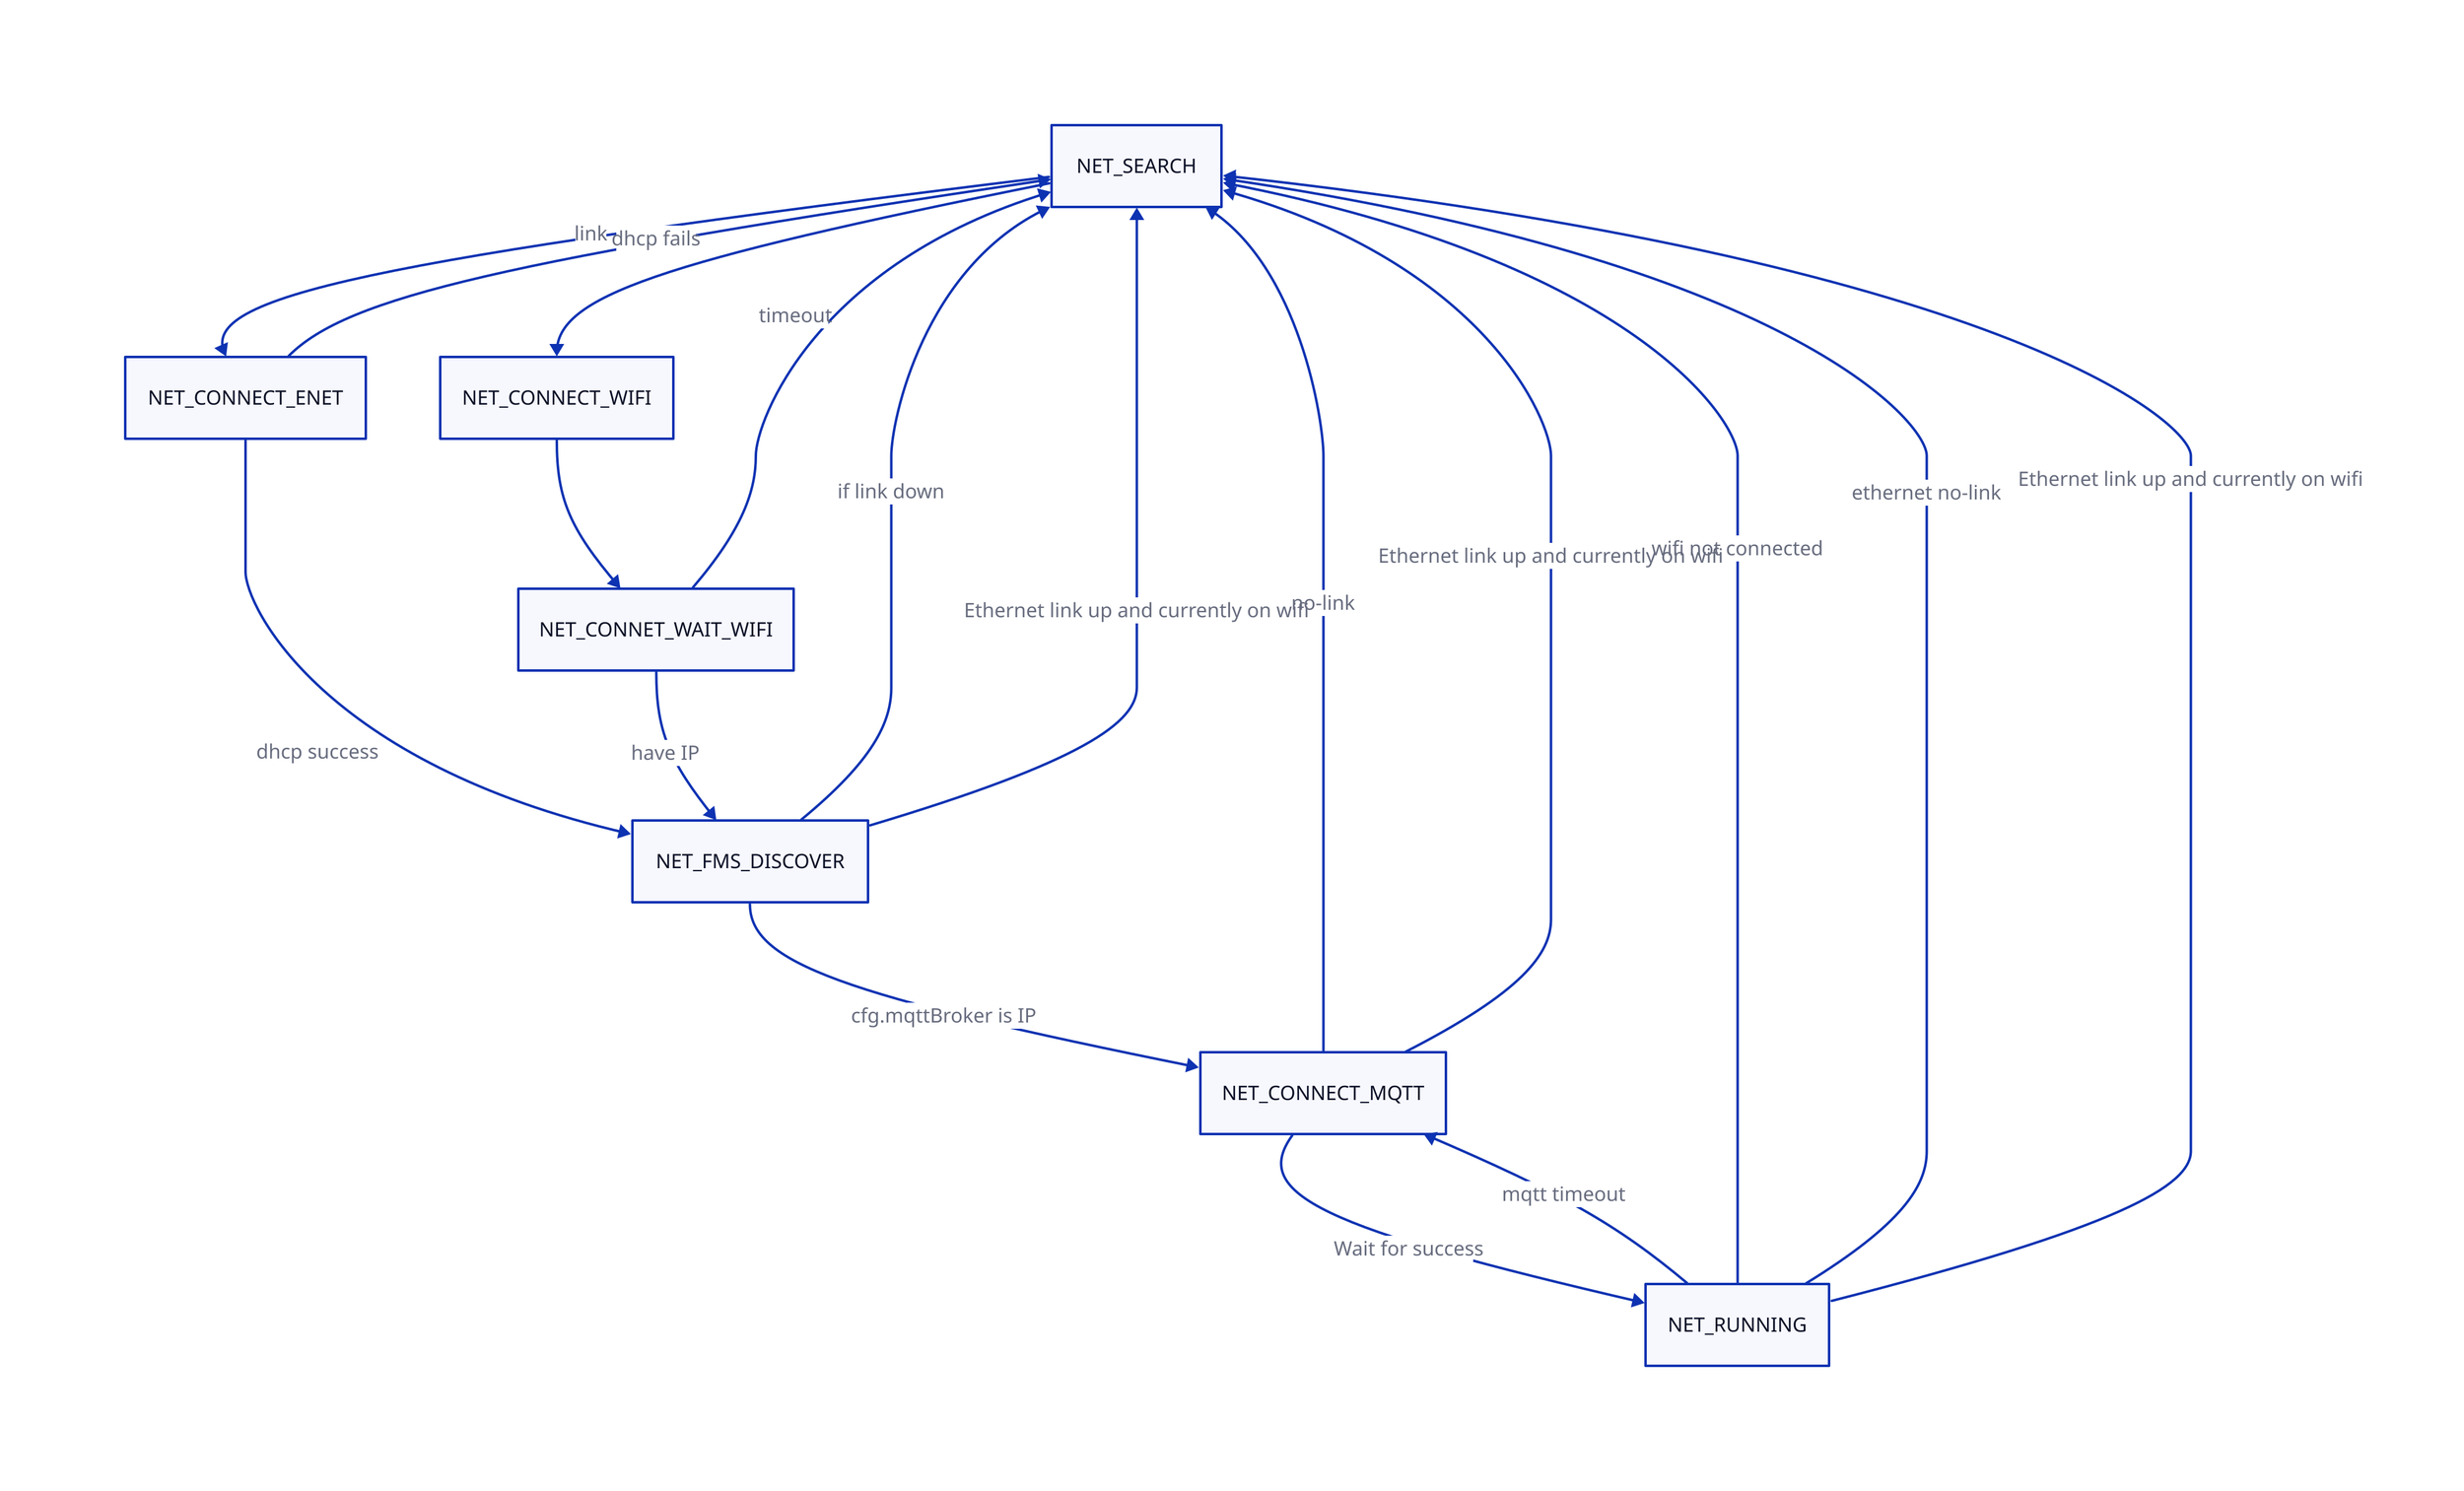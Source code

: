 NET_SEARCH
NET_CONNECT_ENET
NET_CONNECT_WIFI
NET_CONNET_WAIT_WIFI
NET_FMS_DISCOVER
NET_CONNECT_MQTT
NET_RUNNING


NET_SEARCH -> NET_CONNECT_ENET : link
NET_CONNECT_ENET -> NET_SEARCH : dhcp fails
NET_CONNECT_ENET -> NET_FMS_DISCOVER : dhcp success
NET_SEARCH -> NET_CONNECT_WIFI -> NET_CONNET_WAIT_WIFI
NET_CONNET_WAIT_WIFI -> NET_FMS_DISCOVER : have IP
NET_FMS_DISCOVER -> NET_CONNECT_MQTT : cfg.mqttBroker is IP
NET_CONNECT_MQTT -> NET_RUNNING : Wait for success

NET_RUNNING -> NET_CONNECT_MQTT : mqtt timeout

NET_RUNNING -> NET_SEARCH : wifi not connected
NET_FMS_DISCOVER -> NET_SEARCH : if link down
NET_CONNET_WAIT_WIFI -> NET_SEARCH : timeout
NET_RUNNING -> NET_SEARCH : ethernet no-link
NET_CONNECT_MQTT -> NET_SEARCH : no-link
NET_RUNNING -> NET_SEARCH : Ethernet link up and currently on wifi
NET_FMS_DISCOVER -> NET_SEARCH : Ethernet link up and currently on wifi
NET_CONNECT_MQTT -> NET_SEARCH : Ethernet link up and currently on wifi
